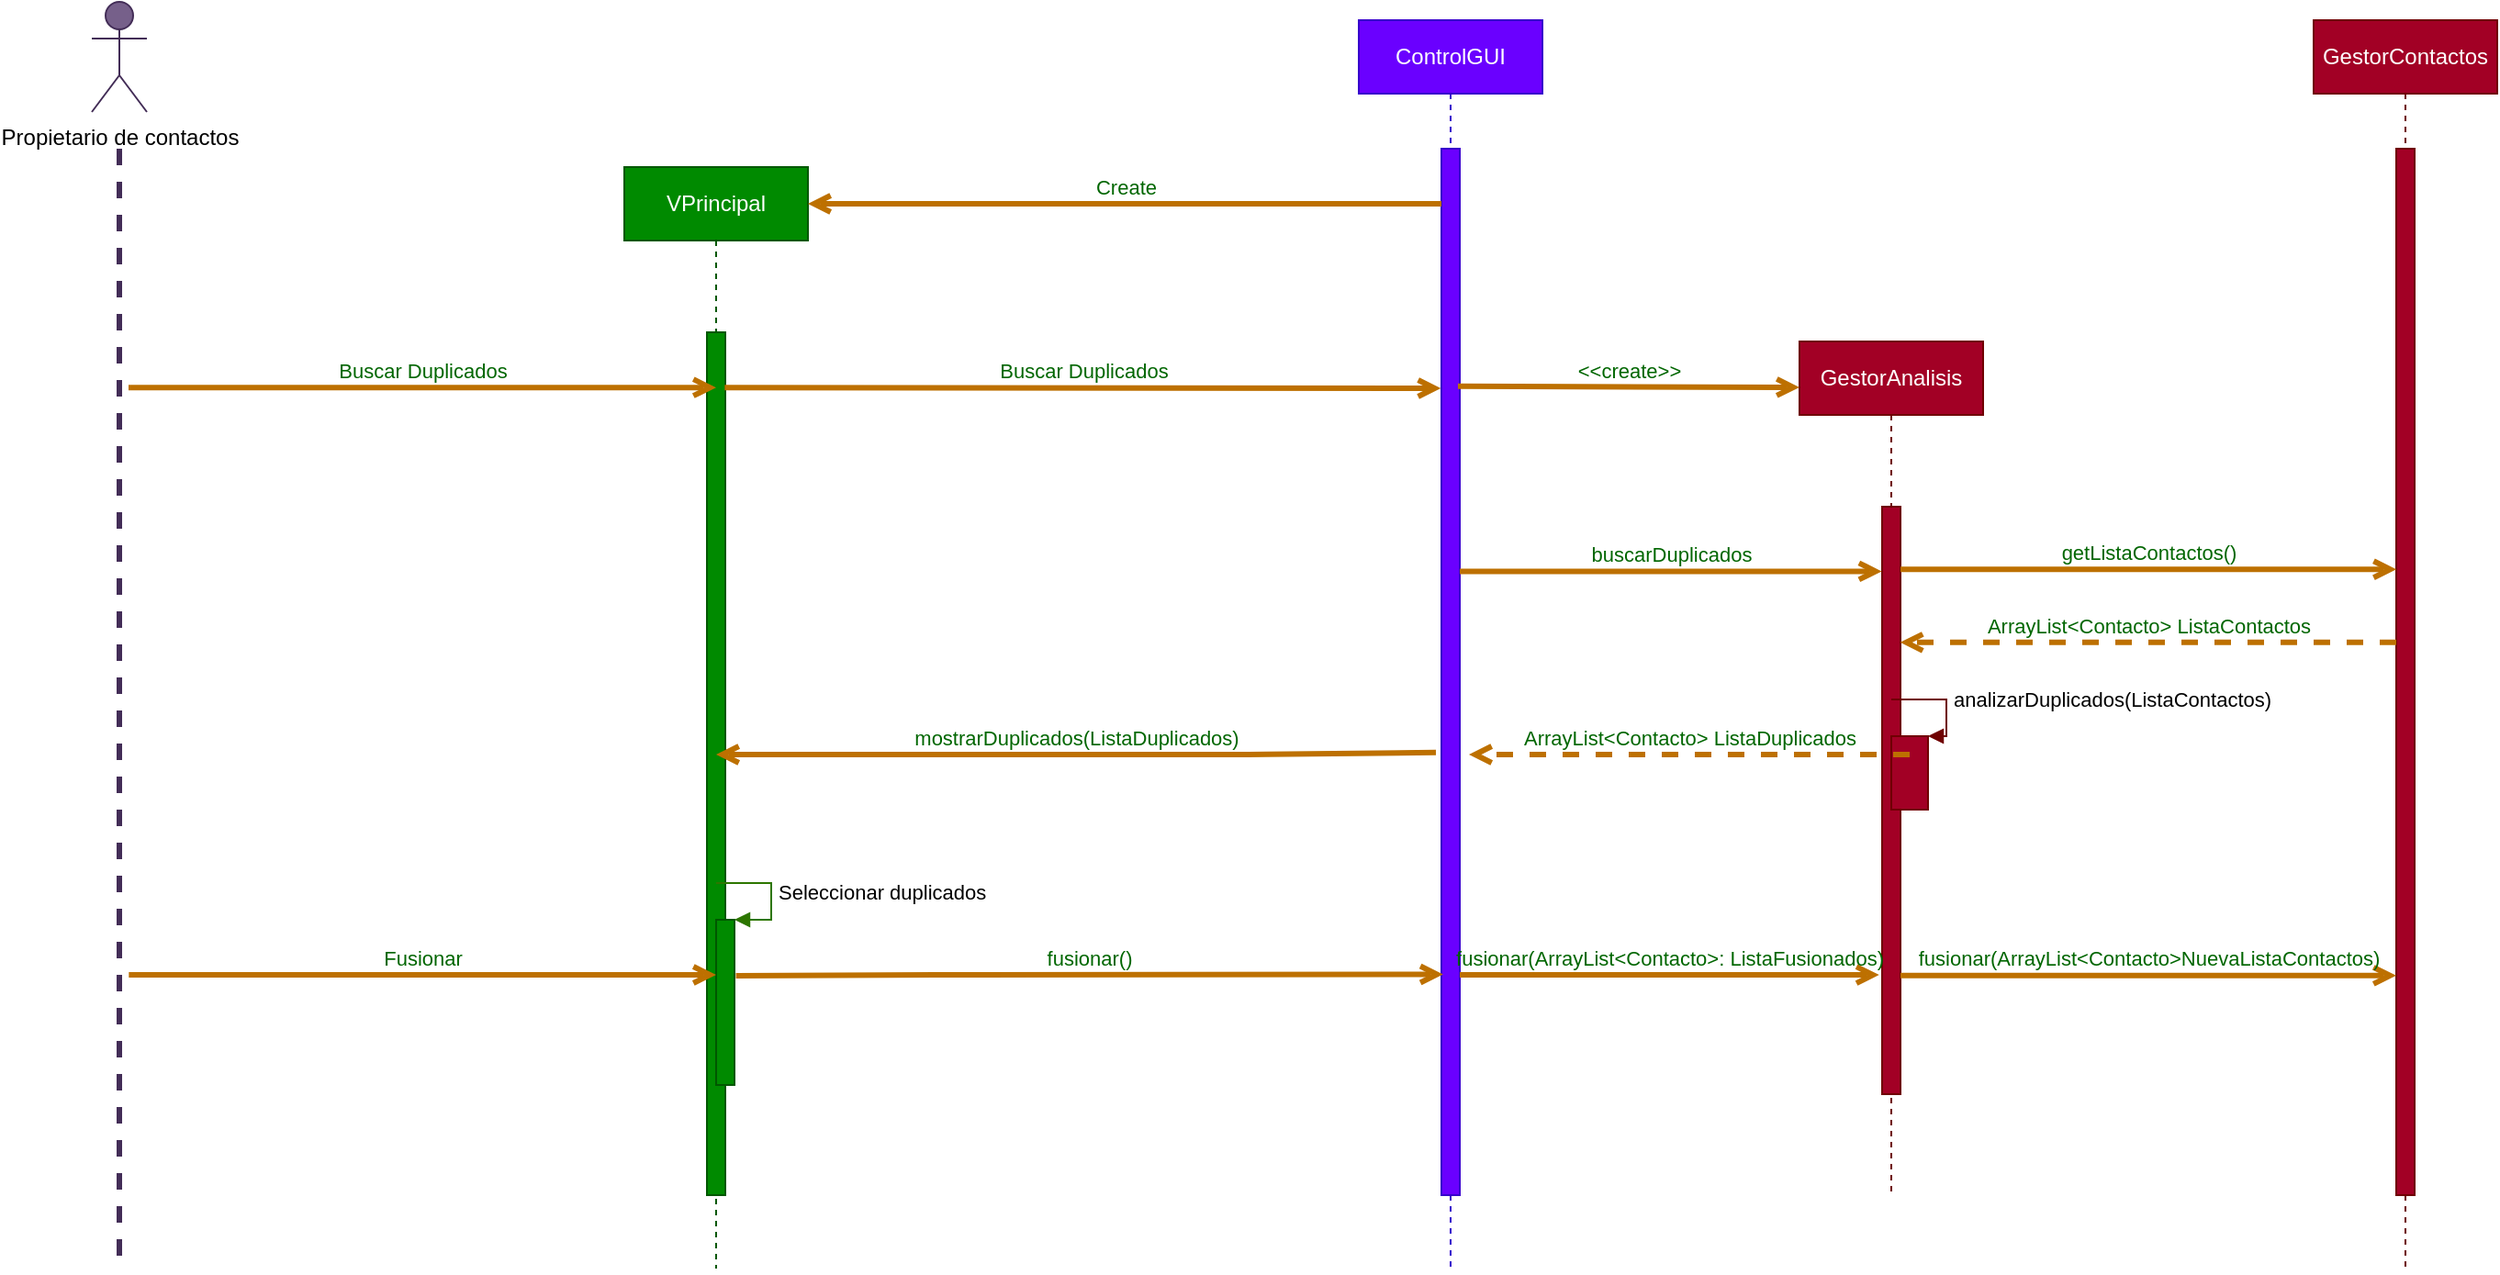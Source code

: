 <mxfile>
    <diagram id="LKaKQfK8-kJvVLxzSaqW" name="Página-1">
        <mxGraphModel dx="1609" dy="-277" grid="1" gridSize="10" guides="1" tooltips="1" connect="1" arrows="1" fold="1" page="1" pageScale="1" pageWidth="1600" pageHeight="1200" background="#ffffff" math="0" shadow="0">
            <root>
                <mxCell id="0"/>
                <mxCell id="1" parent="0"/>
                <mxCell id="111" value="Propietario de contactos" style="shape=umlActor;verticalLabelPosition=bottom;verticalAlign=top;html=1;fillColor=#76608a;strokeColor=#432D57;fontColor=#000000;" parent="1" vertex="1">
                    <mxGeometry x="130" y="1230" width="30" height="60" as="geometry"/>
                </mxCell>
                <mxCell id="112" value="" style="endArrow=none;startArrow=none;endFill=0;startFill=0;endSize=8;html=1;verticalAlign=bottom;labelBackgroundColor=none;strokeWidth=3;fillColor=#76608a;strokeColor=#432D57;dashed=1;" parent="1" edge="1">
                    <mxGeometry width="160" relative="1" as="geometry">
                        <mxPoint x="145" y="1310" as="sourcePoint"/>
                        <mxPoint x="145" y="1920" as="targetPoint"/>
                    </mxGeometry>
                </mxCell>
                <mxCell id="113" value="VPrincipal" style="shape=umlLifeline;perimeter=lifelinePerimeter;whiteSpace=wrap;html=1;container=1;collapsible=0;recursiveResize=0;outlineConnect=0;fillColor=#008a00;strokeColor=#005700;fontColor=#ffffff;" parent="1" vertex="1">
                    <mxGeometry x="420" y="1320" width="100" height="600" as="geometry"/>
                </mxCell>
                <mxCell id="114" value="" style="html=1;points=[];perimeter=orthogonalPerimeter;fillColor=#008a00;strokeColor=#005700;fontColor=#ffffff;" parent="113" vertex="1">
                    <mxGeometry x="45" y="90" width="10" height="470" as="geometry"/>
                </mxCell>
                <mxCell id="115" value="ControlGUI" style="shape=umlLifeline;perimeter=lifelinePerimeter;whiteSpace=wrap;html=1;container=1;collapsible=0;recursiveResize=0;outlineConnect=0;strokeColor=#3700CC;fillColor=#6a00ff;fontColor=#ffffff;" parent="1" vertex="1">
                    <mxGeometry x="820" y="1240" width="100" height="680" as="geometry"/>
                </mxCell>
                <mxCell id="118" value="" style="html=1;points=[];perimeter=orthogonalPerimeter;fillColor=#6a00ff;strokeColor=#3700CC;fontColor=#ffffff;" parent="115" vertex="1">
                    <mxGeometry x="45" y="70" width="10" height="570" as="geometry"/>
                </mxCell>
                <mxCell id="119" value="GestorContactos" style="shape=umlLifeline;perimeter=lifelinePerimeter;whiteSpace=wrap;html=1;container=1;collapsible=0;recursiveResize=0;outlineConnect=0;fillColor=#a20025;strokeColor=#6F0000;fontColor=#ffffff;" parent="1" vertex="1">
                    <mxGeometry x="1340" y="1240" width="100" height="680" as="geometry"/>
                </mxCell>
                <mxCell id="120" value="" style="html=1;points=[];perimeter=orthogonalPerimeter;fillColor=#a20025;strokeColor=#6F0000;fontColor=#ffffff;" parent="119" vertex="1">
                    <mxGeometry x="45" y="70" width="10" height="570" as="geometry"/>
                </mxCell>
                <mxCell id="142" value="GestorAnalisis" style="shape=umlLifeline;perimeter=lifelinePerimeter;whiteSpace=wrap;html=1;container=1;collapsible=0;recursiveResize=0;outlineConnect=0;fillColor=#a20025;strokeColor=#6F0000;fontColor=#ffffff;" parent="1" vertex="1">
                    <mxGeometry x="1060" y="1415" width="100" height="465" as="geometry"/>
                </mxCell>
                <mxCell id="143" value="" style="html=1;points=[];perimeter=orthogonalPerimeter;fillColor=#a20025;strokeColor=#6F0000;fontColor=#ffffff;" parent="142" vertex="1">
                    <mxGeometry x="45" y="90" width="10" height="320" as="geometry"/>
                </mxCell>
                <mxCell id="145" value="getListaContactos()" style="html=1;verticalAlign=bottom;labelBackgroundColor=none;endArrow=open;endFill=0;fontColor=#006600;strokeWidth=3;fillColor=#f0a30a;strokeColor=#BD7000;entryX=0.006;entryY=0.402;entryDx=0;entryDy=0;entryPerimeter=0;" parent="1" source="143" target="120" edge="1">
                    <mxGeometry width="160" relative="1" as="geometry">
                        <mxPoint x="1120" y="1540" as="sourcePoint"/>
                        <mxPoint x="1300" y="1540" as="targetPoint"/>
                    </mxGeometry>
                </mxCell>
                <mxCell id="149" value="" style="html=1;points=[];perimeter=orthogonalPerimeter;fillColor=#a20025;strokeColor=#6F0000;shadow=0;fontColor=#ffffff;labelBackgroundColor=#ffffff;" parent="1" vertex="1">
                    <mxGeometry x="1110" y="1630" width="20" height="40" as="geometry"/>
                </mxCell>
                <mxCell id="150" value="analizarDuplicados(ListaContactos)" style="edgeStyle=orthogonalEdgeStyle;html=1;align=left;spacingLeft=2;endArrow=block;rounded=0;entryX=1;entryY=0;fillColor=#a20025;strokeColor=#6F0000;shadow=0;fontColor=#000000;labelBackgroundColor=#ffffff;" parent="1" target="149" edge="1">
                    <mxGeometry relative="1" as="geometry">
                        <mxPoint x="1110.0" y="1610" as="sourcePoint"/>
                        <Array as="points">
                            <mxPoint x="1140" y="1610"/>
                        </Array>
                    </mxGeometry>
                </mxCell>
                <mxCell id="154" value="" style="html=1;points=[];perimeter=orthogonalPerimeter;fillColor=#008a00;strokeColor=#005700;shadow=0;fontColor=#ffffff;labelBackgroundColor=#ffffff;" parent="1" vertex="1">
                    <mxGeometry x="470" y="1730" width="10" height="90" as="geometry"/>
                </mxCell>
                <mxCell id="155" value="Seleccionar duplicados" style="edgeStyle=orthogonalEdgeStyle;html=1;align=left;spacingLeft=2;endArrow=block;rounded=0;entryX=1;entryY=0;fillColor=#60a917;strokeColor=#2D7600;shadow=0;fontColor=#000000;labelBackgroundColor=#ffffff;" parent="1" target="154" edge="1">
                    <mxGeometry relative="1" as="geometry">
                        <mxPoint x="470" y="1710" as="sourcePoint"/>
                        <Array as="points">
                            <mxPoint x="500" y="1710"/>
                        </Array>
                    </mxGeometry>
                </mxCell>
                <mxCell id="202" value="Create" style="html=1;verticalAlign=bottom;labelBackgroundColor=none;endArrow=open;endFill=0;fontColor=#006600;strokeWidth=3;fillColor=#f0a30a;strokeColor=#BD7000;" parent="1" edge="1">
                    <mxGeometry width="160" relative="1" as="geometry">
                        <mxPoint x="865" y="1340" as="sourcePoint"/>
                        <mxPoint x="520" y="1340" as="targetPoint"/>
                    </mxGeometry>
                </mxCell>
                <mxCell id="203" value="Buscar Duplicados" style="html=1;verticalAlign=bottom;labelBackgroundColor=none;endArrow=open;endFill=0;fontColor=#006600;strokeWidth=3;fillColor=#f0a30a;strokeColor=#BD7000;exitX=0.967;exitY=0.064;exitDx=0;exitDy=0;exitPerimeter=0;entryX=-0.033;entryY=0.229;entryDx=0;entryDy=0;entryPerimeter=0;" parent="1" source="114" edge="1" target="118">
                    <mxGeometry width="160" relative="1" as="geometry">
                        <mxPoint x="510" y="1440" as="sourcePoint"/>
                        <mxPoint x="840" y="1440" as="targetPoint"/>
                    </mxGeometry>
                </mxCell>
                <mxCell id="204" value="Buscar Duplicados" style="html=1;verticalAlign=bottom;labelBackgroundColor=none;endArrow=open;endFill=0;fontColor=#006600;strokeWidth=3;fillColor=#f0a30a;strokeColor=#BD7000;entryX=0.5;entryY=0.064;entryDx=0;entryDy=0;entryPerimeter=0;" parent="1" edge="1" target="114">
                    <mxGeometry width="160" relative="1" as="geometry">
                        <mxPoint x="150" y="1440.12" as="sourcePoint"/>
                        <mxPoint x="430" y="1440" as="targetPoint"/>
                    </mxGeometry>
                </mxCell>
                <mxCell id="205" value="Fusionar" style="html=1;verticalAlign=bottom;labelBackgroundColor=none;endArrow=open;endFill=0;fontColor=#006600;strokeWidth=3;fillColor=#f0a30a;strokeColor=#BD7000;" parent="1" target="154" edge="1">
                    <mxGeometry width="160" relative="1" as="geometry">
                        <mxPoint x="150.17" y="1760.0" as="sourcePoint"/>
                        <mxPoint x="460" y="1762" as="targetPoint"/>
                    </mxGeometry>
                </mxCell>
                <mxCell id="206" value="mostrarDuplicados(ListaDuplicados)" style="html=1;verticalAlign=bottom;labelBackgroundColor=none;endArrow=open;endFill=0;fontColor=#006600;strokeWidth=3;fillColor=#f0a30a;strokeColor=#BD7000;exitX=-0.3;exitY=0.577;exitDx=0;exitDy=0;exitPerimeter=0;" parent="1" source="118" target="113" edge="1">
                    <mxGeometry width="160" relative="1" as="geometry">
                        <mxPoint x="860" y="1619.58" as="sourcePoint"/>
                        <mxPoint x="490" y="1619.58" as="targetPoint"/>
                        <Array as="points">
                            <mxPoint x="760" y="1640"/>
                        </Array>
                    </mxGeometry>
                </mxCell>
                <mxCell id="207" value="fusionar()" style="html=1;verticalAlign=bottom;labelBackgroundColor=none;endArrow=open;endFill=0;fontColor=#006600;strokeWidth=3;fillColor=#f0a30a;strokeColor=#BD7000;exitX=1.079;exitY=0.339;exitDx=0;exitDy=0;exitPerimeter=0;entryX=0.091;entryY=0.789;entryDx=0;entryDy=0;entryPerimeter=0;" parent="1" source="154" target="118" edge="1">
                    <mxGeometry width="160" relative="1" as="geometry">
                        <mxPoint x="490" y="1760" as="sourcePoint"/>
                        <mxPoint x="860" y="1760" as="targetPoint"/>
                        <Array as="points">
                            <mxPoint x="600" y="1760"/>
                        </Array>
                    </mxGeometry>
                </mxCell>
                <mxCell id="208" value="buscarDuplicados" style="html=1;verticalAlign=bottom;labelBackgroundColor=none;endArrow=open;endFill=0;fontColor=#006600;strokeWidth=3;fillColor=#f0a30a;strokeColor=#BD7000;entryX=-0.022;entryY=0.11;entryDx=0;entryDy=0;entryPerimeter=0;" parent="1" source="118" target="143" edge="1">
                    <mxGeometry width="160" relative="1" as="geometry">
                        <mxPoint x="890" y="1540" as="sourcePoint"/>
                        <mxPoint x="1100" y="1540" as="targetPoint"/>
                    </mxGeometry>
                </mxCell>
                <mxCell id="209" value="&amp;lt;&amp;lt;create&amp;gt;&amp;gt;" style="html=1;verticalAlign=bottom;labelBackgroundColor=none;endArrow=open;endFill=0;fontColor=#006600;strokeWidth=3;fillColor=#f0a30a;strokeColor=#BD7000;exitX=0.9;exitY=0.227;exitDx=0;exitDy=0;exitPerimeter=0;" parent="1" source="118" edge="1">
                    <mxGeometry width="160" relative="1" as="geometry">
                        <mxPoint x="880" y="1440" as="sourcePoint"/>
                        <mxPoint x="1060" y="1440" as="targetPoint"/>
                    </mxGeometry>
                </mxCell>
                <mxCell id="210" value="ArrayList&amp;lt;Contacto&amp;gt; ListaDuplicados" style="html=1;verticalAlign=bottom;labelBackgroundColor=none;endArrow=open;endFill=0;fontColor=#006600;strokeWidth=3;fillColor=#f0a30a;strokeColor=#BD7000;dashed=1;" parent="1" edge="1">
                    <mxGeometry width="160" relative="1" as="geometry">
                        <mxPoint x="1120" y="1640" as="sourcePoint"/>
                        <mxPoint x="880" y="1640" as="targetPoint"/>
                    </mxGeometry>
                </mxCell>
                <mxCell id="211" value="fusionar(ArrayList&amp;lt;Contacto&amp;gt;: ListaFusionados)" style="html=1;verticalAlign=bottom;labelBackgroundColor=none;endArrow=open;endFill=0;fontColor=#006600;strokeWidth=3;fillColor=#f0a30a;strokeColor=#BD7000;entryX=-0.161;entryY=0.797;entryDx=0;entryDy=0;entryPerimeter=0;" parent="1" source="118" target="143" edge="1">
                    <mxGeometry width="160" relative="1" as="geometry">
                        <mxPoint x="900" y="1760" as="sourcePoint"/>
                        <mxPoint x="1060" y="1760" as="targetPoint"/>
                        <Array as="points">
                            <mxPoint x="925" y="1760"/>
                        </Array>
                    </mxGeometry>
                </mxCell>
                <mxCell id="212" value="fusionar(ArrayList&amp;lt;Contacto&amp;gt;NuevaListaContactos)" style="html=1;verticalAlign=bottom;labelBackgroundColor=none;endArrow=open;endFill=0;fontColor=#006600;strokeWidth=3;fillColor=#f0a30a;strokeColor=#BD7000;" parent="1" source="143" target="120" edge="1">
                    <mxGeometry width="160" relative="1" as="geometry">
                        <mxPoint x="1150" y="1760" as="sourcePoint"/>
                        <mxPoint x="1350" y="1760" as="targetPoint"/>
                        <Array as="points">
                            <mxPoint x="1190" y="1760.41"/>
                        </Array>
                    </mxGeometry>
                </mxCell>
                <mxCell id="213" value="ArrayList&amp;lt;Contacto&amp;gt; ListaContactos" style="html=1;verticalAlign=bottom;labelBackgroundColor=none;endArrow=open;endFill=0;fontColor=#006600;strokeWidth=3;fillColor=#f0a30a;strokeColor=#BD7000;dashed=1;entryX=0.98;entryY=0.231;entryDx=0;entryDy=0;entryPerimeter=0;" parent="1" source="120" target="143" edge="1">
                    <mxGeometry width="160" relative="1" as="geometry">
                        <mxPoint x="1380" y="1579.76" as="sourcePoint"/>
                        <mxPoint x="1160" y="1579.76" as="targetPoint"/>
                    </mxGeometry>
                </mxCell>
            </root>
        </mxGraphModel>
    </diagram>
</mxfile>